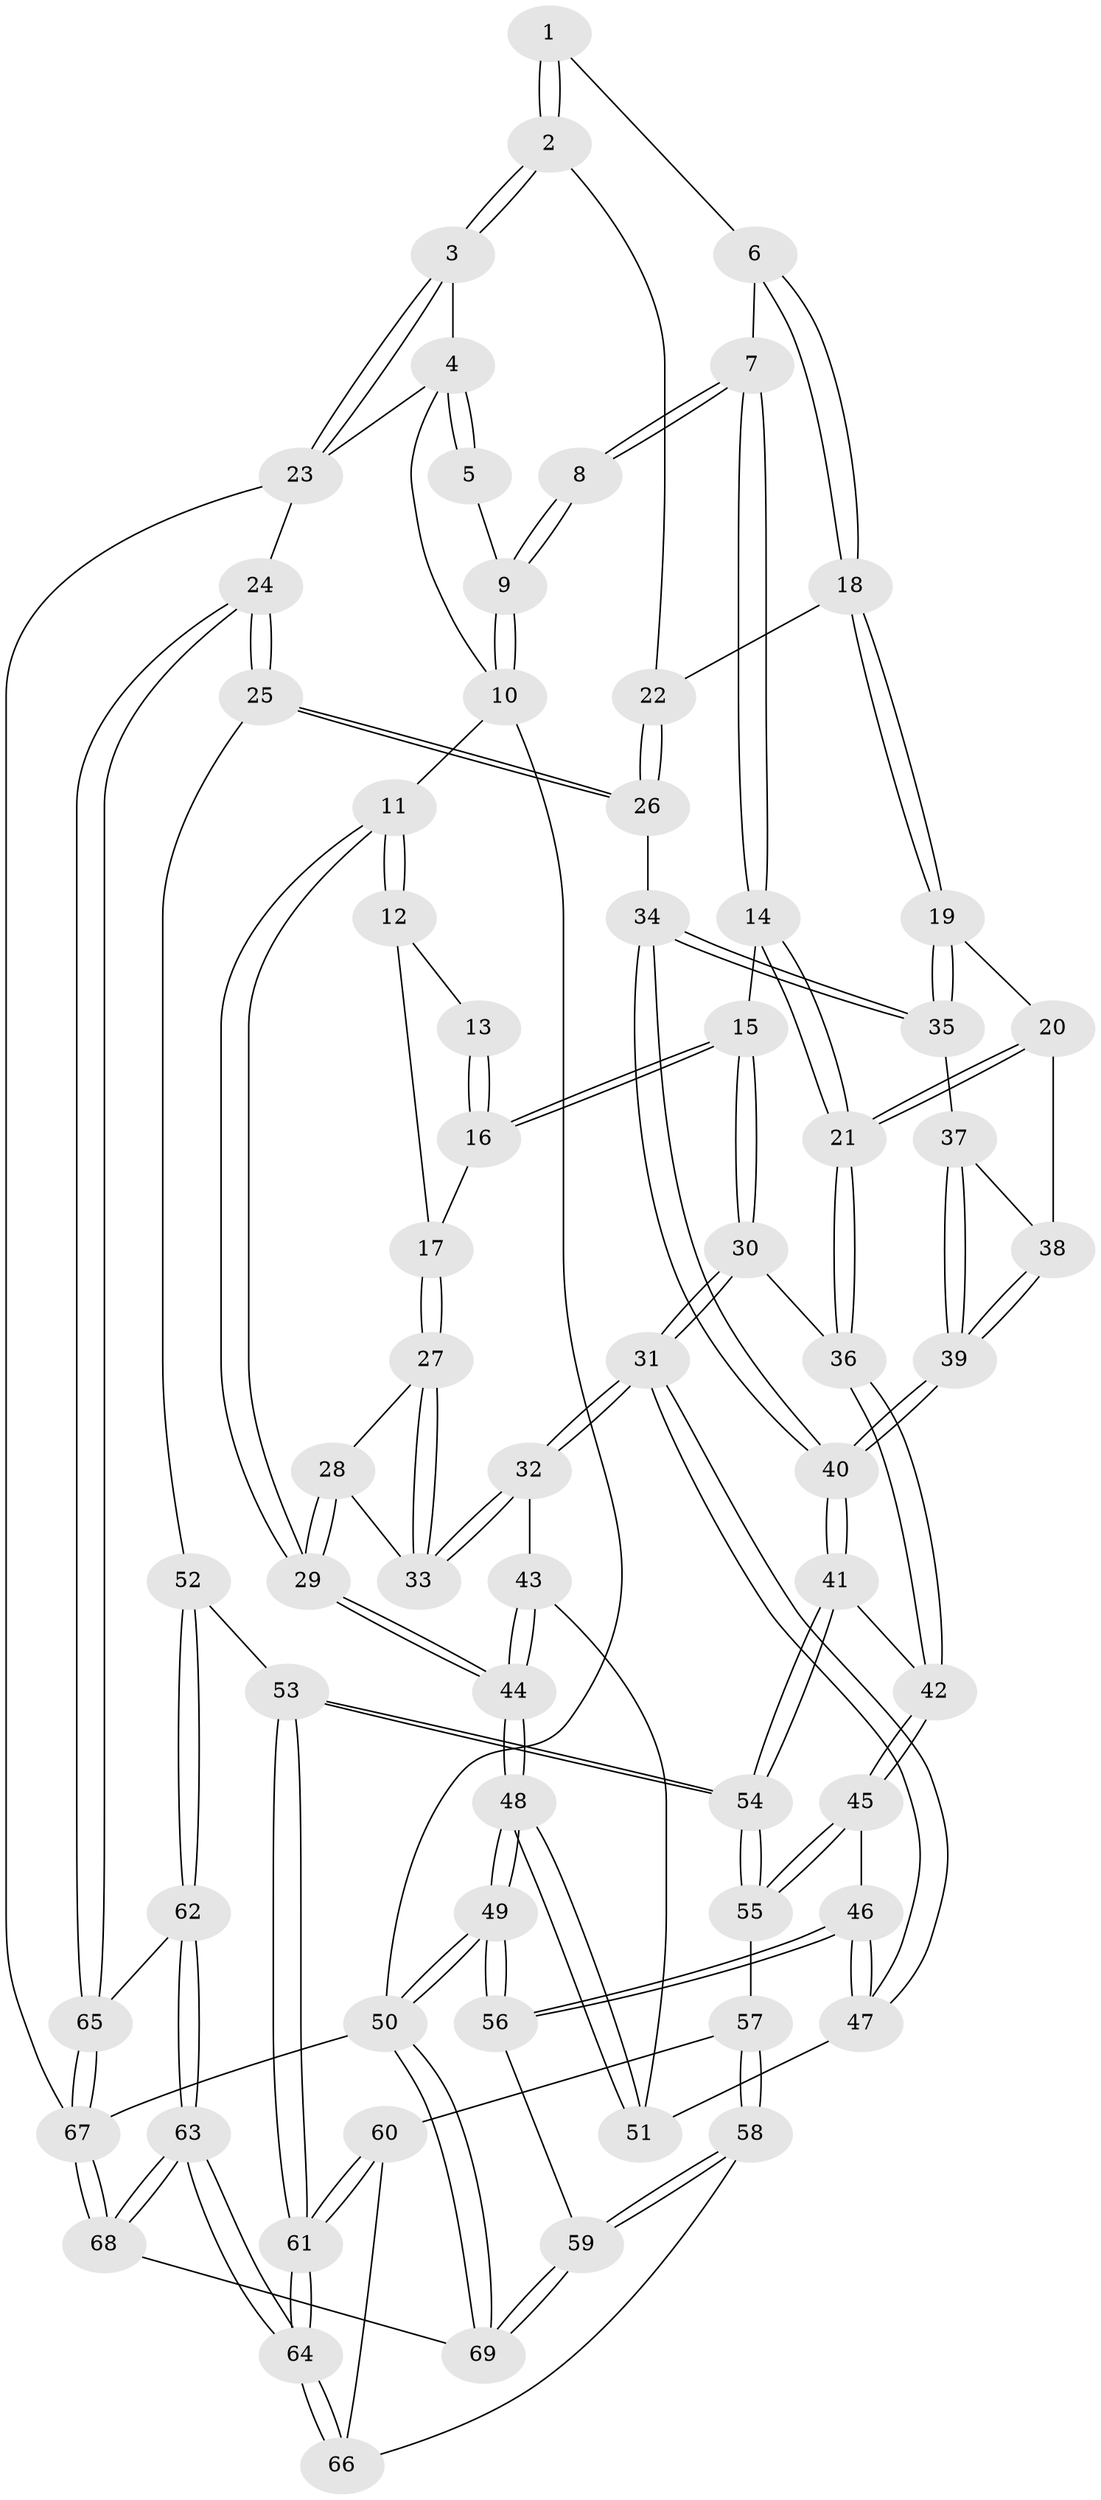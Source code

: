 // coarse degree distribution, {3: 0.3333333333333333, 4: 0.42857142857142855, 2: 0.09523809523809523, 5: 0.14285714285714285}
// Generated by graph-tools (version 1.1) at 2025/38/03/04/25 23:38:23]
// undirected, 69 vertices, 169 edges
graph export_dot {
  node [color=gray90,style=filled];
  1 [pos="+0.6642282240666313+0.13601484697497013"];
  2 [pos="+0.8360512669336502+0.1440447534317406"];
  3 [pos="+1+0"];
  4 [pos="+1+0"];
  5 [pos="+0.36197507358685926+0"];
  6 [pos="+0.4546894636690345+0.20665383832751838"];
  7 [pos="+0.39621546456670215+0.16809037386362816"];
  8 [pos="+0.33955546436990064+0.07889763234715465"];
  9 [pos="+0.3310156929452613+0"];
  10 [pos="+0+0"];
  11 [pos="+0+0.05183477191584586"];
  12 [pos="+0+0.18693278685156742"];
  13 [pos="+0.28023306145955373+0.13873632297252264"];
  14 [pos="+0.3427104627962957+0.3584593044542878"];
  15 [pos="+0.26225768899827484+0.366994615808987"];
  16 [pos="+0.16233680549844784+0.2778260466474916"];
  17 [pos="+0.14070602596434414+0.28945509615325976"];
  18 [pos="+0.5387519065841352+0.30280540861879535"];
  19 [pos="+0.5418182717760124+0.3190496781688665"];
  20 [pos="+0.45885339920410423+0.41752739541204925"];
  21 [pos="+0.37262570169225645+0.4416237316107259"];
  22 [pos="+0.818073825471516+0.174657484082394"];
  23 [pos="+1+0.6505520230521596"];
  24 [pos="+0.9569912990509972+0.6600483331768157"];
  25 [pos="+0.91250008345074+0.6470759337511185"];
  26 [pos="+0.7494516355332221+0.4919503214115527"];
  27 [pos="+0.13445633558200307+0.3116322565095503"];
  28 [pos="+0+0.3600715687669314"];
  29 [pos="+0+0.35624538814017676"];
  30 [pos="+0.20669581625048827+0.48314582790101845"];
  31 [pos="+0.16206784848714328+0.5074159702039428"];
  32 [pos="+0.1278419538954558+0.4879526390049204"];
  33 [pos="+0.12232610267749708+0.39680788567371933"];
  34 [pos="+0.7078276396534622+0.4875584594910116"];
  35 [pos="+0.6192279001912689+0.40905016479777634"];
  36 [pos="+0.36433085441683716+0.4626752027936836"];
  37 [pos="+0.5253302545863504+0.45442933733787294"];
  38 [pos="+0.462848990637819+0.42335305752627306"];
  39 [pos="+0.5030190341052698+0.5076602083202985"];
  40 [pos="+0.5214815856637031+0.5897857507974072"];
  41 [pos="+0.5192243791743756+0.5921587123082013"];
  42 [pos="+0.3992846624756441+0.5792312495713052"];
  43 [pos="+0.016388129164882727+0.513565798871407"];
  44 [pos="+0+0.5385670703673877"];
  45 [pos="+0.27497289323283847+0.6928649703467047"];
  46 [pos="+0.24373674326658584+0.6945592333700225"];
  47 [pos="+0.2247965039329765+0.6665836843645923"];
  48 [pos="+0+0.7875850422713816"];
  49 [pos="+0+0.8014502271725613"];
  50 [pos="+0+1"];
  51 [pos="+0.07852420577176336+0.6503033683420946"];
  52 [pos="+0.6785698761202043+0.7676342776196639"];
  53 [pos="+0.5583502055155737+0.7684891439915834"];
  54 [pos="+0.5537742123512494+0.7638871886957062"];
  55 [pos="+0.36826734968063257+0.7627559824768788"];
  56 [pos="+0.1464496937639925+0.8344571727663811"];
  57 [pos="+0.37453378725176717+0.8394027338956728"];
  58 [pos="+0.3117865158248751+0.9297865714184987"];
  59 [pos="+0.21462778019720166+0.9817683315173723"];
  60 [pos="+0.4268679806037338+0.8840831228882308"];
  61 [pos="+0.5228898593406524+0.9119216579653147"];
  62 [pos="+0.6948611380883808+0.9172461965306059"];
  63 [pos="+0.5538799860000068+1"];
  64 [pos="+0.5469076934037498+1"];
  65 [pos="+0.8483551019366182+0.9462534132314182"];
  66 [pos="+0.376262233261697+0.9356113612253227"];
  67 [pos="+0.8801453345272752+1"];
  68 [pos="+0.5527377710030144+1"];
  69 [pos="+0.21489632396190445+1"];
  1 -- 2;
  1 -- 2;
  1 -- 6;
  2 -- 3;
  2 -- 3;
  2 -- 22;
  3 -- 4;
  3 -- 23;
  3 -- 23;
  4 -- 5;
  4 -- 5;
  4 -- 10;
  4 -- 23;
  5 -- 9;
  6 -- 7;
  6 -- 18;
  6 -- 18;
  7 -- 8;
  7 -- 8;
  7 -- 14;
  7 -- 14;
  8 -- 9;
  8 -- 9;
  9 -- 10;
  9 -- 10;
  10 -- 11;
  10 -- 50;
  11 -- 12;
  11 -- 12;
  11 -- 29;
  11 -- 29;
  12 -- 13;
  12 -- 17;
  13 -- 16;
  13 -- 16;
  14 -- 15;
  14 -- 21;
  14 -- 21;
  15 -- 16;
  15 -- 16;
  15 -- 30;
  15 -- 30;
  16 -- 17;
  17 -- 27;
  17 -- 27;
  18 -- 19;
  18 -- 19;
  18 -- 22;
  19 -- 20;
  19 -- 35;
  19 -- 35;
  20 -- 21;
  20 -- 21;
  20 -- 38;
  21 -- 36;
  21 -- 36;
  22 -- 26;
  22 -- 26;
  23 -- 24;
  23 -- 67;
  24 -- 25;
  24 -- 25;
  24 -- 65;
  24 -- 65;
  25 -- 26;
  25 -- 26;
  25 -- 52;
  26 -- 34;
  27 -- 28;
  27 -- 33;
  27 -- 33;
  28 -- 29;
  28 -- 29;
  28 -- 33;
  29 -- 44;
  29 -- 44;
  30 -- 31;
  30 -- 31;
  30 -- 36;
  31 -- 32;
  31 -- 32;
  31 -- 47;
  31 -- 47;
  32 -- 33;
  32 -- 33;
  32 -- 43;
  34 -- 35;
  34 -- 35;
  34 -- 40;
  34 -- 40;
  35 -- 37;
  36 -- 42;
  36 -- 42;
  37 -- 38;
  37 -- 39;
  37 -- 39;
  38 -- 39;
  38 -- 39;
  39 -- 40;
  39 -- 40;
  40 -- 41;
  40 -- 41;
  41 -- 42;
  41 -- 54;
  41 -- 54;
  42 -- 45;
  42 -- 45;
  43 -- 44;
  43 -- 44;
  43 -- 51;
  44 -- 48;
  44 -- 48;
  45 -- 46;
  45 -- 55;
  45 -- 55;
  46 -- 47;
  46 -- 47;
  46 -- 56;
  46 -- 56;
  47 -- 51;
  48 -- 49;
  48 -- 49;
  48 -- 51;
  48 -- 51;
  49 -- 50;
  49 -- 50;
  49 -- 56;
  49 -- 56;
  50 -- 69;
  50 -- 69;
  50 -- 67;
  52 -- 53;
  52 -- 62;
  52 -- 62;
  53 -- 54;
  53 -- 54;
  53 -- 61;
  53 -- 61;
  54 -- 55;
  54 -- 55;
  55 -- 57;
  56 -- 59;
  57 -- 58;
  57 -- 58;
  57 -- 60;
  58 -- 59;
  58 -- 59;
  58 -- 66;
  59 -- 69;
  59 -- 69;
  60 -- 61;
  60 -- 61;
  60 -- 66;
  61 -- 64;
  61 -- 64;
  62 -- 63;
  62 -- 63;
  62 -- 65;
  63 -- 64;
  63 -- 64;
  63 -- 68;
  63 -- 68;
  64 -- 66;
  64 -- 66;
  65 -- 67;
  65 -- 67;
  67 -- 68;
  67 -- 68;
  68 -- 69;
}
